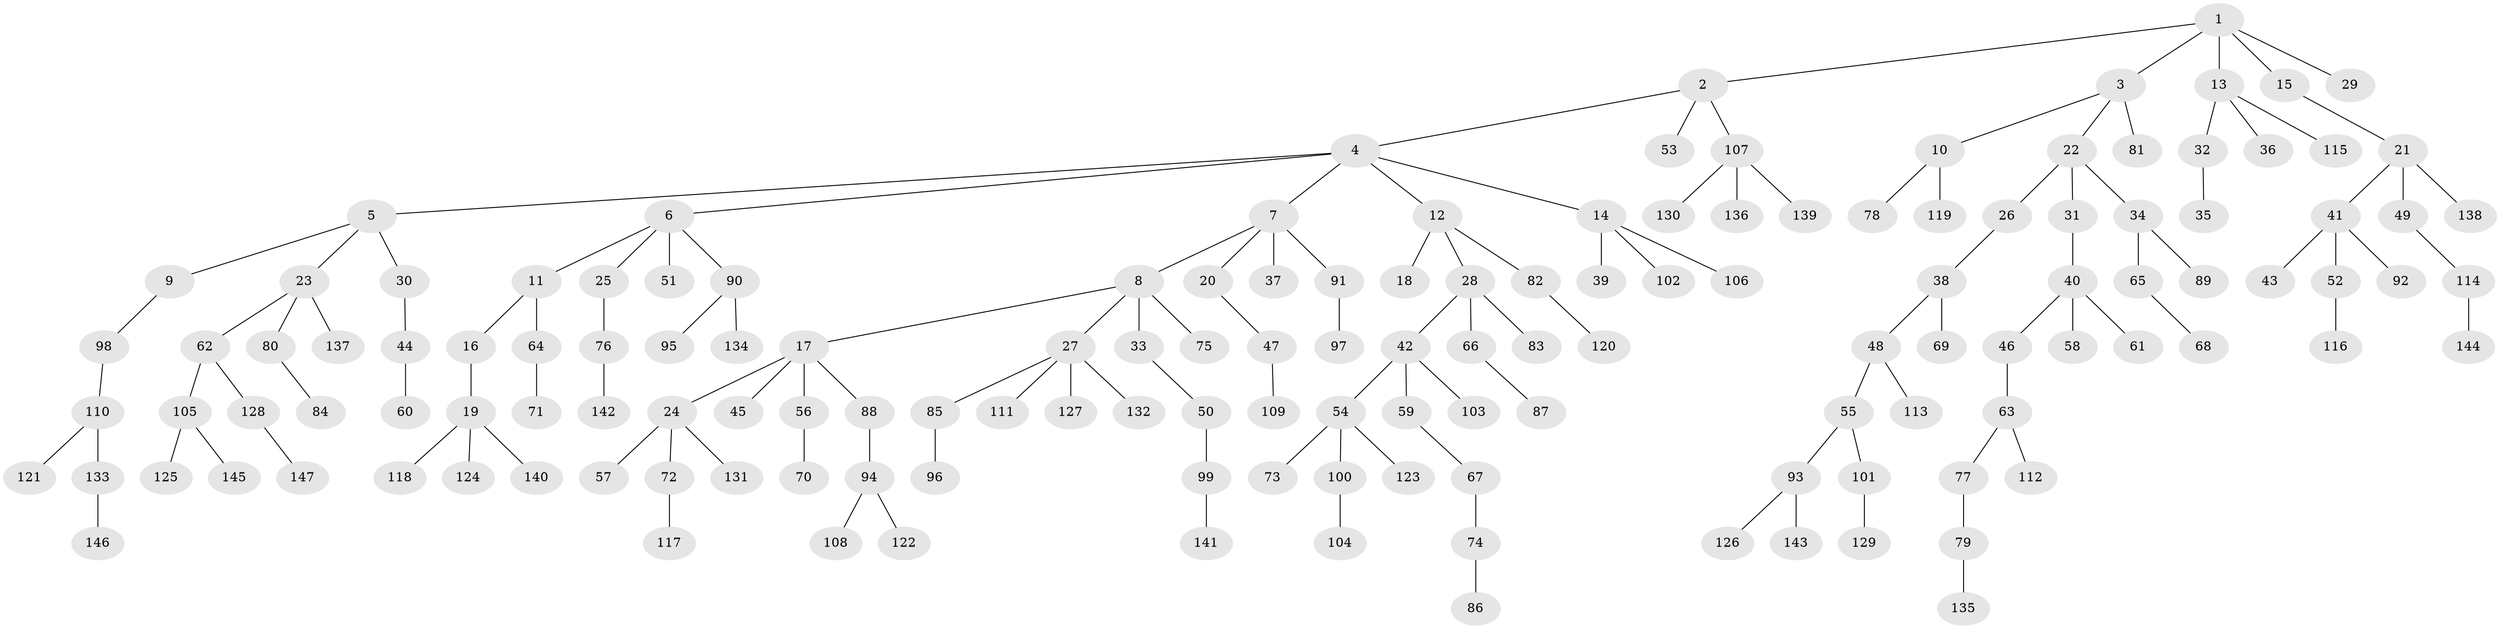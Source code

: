 // coarse degree distribution, {4: 0.06666666666666667, 3: 0.17777777777777778, 2: 0.3111111111111111, 5: 0.022222222222222223, 1: 0.4222222222222222}
// Generated by graph-tools (version 1.1) at 2025/51/03/04/25 22:51:47]
// undirected, 147 vertices, 146 edges
graph export_dot {
  node [color=gray90,style=filled];
  1;
  2;
  3;
  4;
  5;
  6;
  7;
  8;
  9;
  10;
  11;
  12;
  13;
  14;
  15;
  16;
  17;
  18;
  19;
  20;
  21;
  22;
  23;
  24;
  25;
  26;
  27;
  28;
  29;
  30;
  31;
  32;
  33;
  34;
  35;
  36;
  37;
  38;
  39;
  40;
  41;
  42;
  43;
  44;
  45;
  46;
  47;
  48;
  49;
  50;
  51;
  52;
  53;
  54;
  55;
  56;
  57;
  58;
  59;
  60;
  61;
  62;
  63;
  64;
  65;
  66;
  67;
  68;
  69;
  70;
  71;
  72;
  73;
  74;
  75;
  76;
  77;
  78;
  79;
  80;
  81;
  82;
  83;
  84;
  85;
  86;
  87;
  88;
  89;
  90;
  91;
  92;
  93;
  94;
  95;
  96;
  97;
  98;
  99;
  100;
  101;
  102;
  103;
  104;
  105;
  106;
  107;
  108;
  109;
  110;
  111;
  112;
  113;
  114;
  115;
  116;
  117;
  118;
  119;
  120;
  121;
  122;
  123;
  124;
  125;
  126;
  127;
  128;
  129;
  130;
  131;
  132;
  133;
  134;
  135;
  136;
  137;
  138;
  139;
  140;
  141;
  142;
  143;
  144;
  145;
  146;
  147;
  1 -- 2;
  1 -- 3;
  1 -- 13;
  1 -- 15;
  1 -- 29;
  2 -- 4;
  2 -- 53;
  2 -- 107;
  3 -- 10;
  3 -- 22;
  3 -- 81;
  4 -- 5;
  4 -- 6;
  4 -- 7;
  4 -- 12;
  4 -- 14;
  5 -- 9;
  5 -- 23;
  5 -- 30;
  6 -- 11;
  6 -- 25;
  6 -- 51;
  6 -- 90;
  7 -- 8;
  7 -- 20;
  7 -- 37;
  7 -- 91;
  8 -- 17;
  8 -- 27;
  8 -- 33;
  8 -- 75;
  9 -- 98;
  10 -- 78;
  10 -- 119;
  11 -- 16;
  11 -- 64;
  12 -- 18;
  12 -- 28;
  12 -- 82;
  13 -- 32;
  13 -- 36;
  13 -- 115;
  14 -- 39;
  14 -- 102;
  14 -- 106;
  15 -- 21;
  16 -- 19;
  17 -- 24;
  17 -- 45;
  17 -- 56;
  17 -- 88;
  19 -- 118;
  19 -- 124;
  19 -- 140;
  20 -- 47;
  21 -- 41;
  21 -- 49;
  21 -- 138;
  22 -- 26;
  22 -- 31;
  22 -- 34;
  23 -- 62;
  23 -- 80;
  23 -- 137;
  24 -- 57;
  24 -- 72;
  24 -- 131;
  25 -- 76;
  26 -- 38;
  27 -- 85;
  27 -- 111;
  27 -- 127;
  27 -- 132;
  28 -- 42;
  28 -- 66;
  28 -- 83;
  30 -- 44;
  31 -- 40;
  32 -- 35;
  33 -- 50;
  34 -- 65;
  34 -- 89;
  38 -- 48;
  38 -- 69;
  40 -- 46;
  40 -- 58;
  40 -- 61;
  41 -- 43;
  41 -- 52;
  41 -- 92;
  42 -- 54;
  42 -- 59;
  42 -- 103;
  44 -- 60;
  46 -- 63;
  47 -- 109;
  48 -- 55;
  48 -- 113;
  49 -- 114;
  50 -- 99;
  52 -- 116;
  54 -- 73;
  54 -- 100;
  54 -- 123;
  55 -- 93;
  55 -- 101;
  56 -- 70;
  59 -- 67;
  62 -- 105;
  62 -- 128;
  63 -- 77;
  63 -- 112;
  64 -- 71;
  65 -- 68;
  66 -- 87;
  67 -- 74;
  72 -- 117;
  74 -- 86;
  76 -- 142;
  77 -- 79;
  79 -- 135;
  80 -- 84;
  82 -- 120;
  85 -- 96;
  88 -- 94;
  90 -- 95;
  90 -- 134;
  91 -- 97;
  93 -- 126;
  93 -- 143;
  94 -- 108;
  94 -- 122;
  98 -- 110;
  99 -- 141;
  100 -- 104;
  101 -- 129;
  105 -- 125;
  105 -- 145;
  107 -- 130;
  107 -- 136;
  107 -- 139;
  110 -- 121;
  110 -- 133;
  114 -- 144;
  128 -- 147;
  133 -- 146;
}
